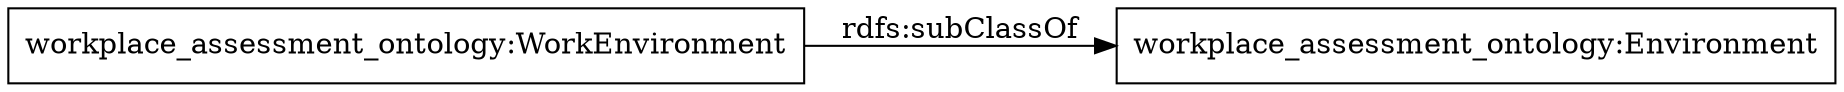 digraph ar2dtool_diagram { 
rankdir=LR;
size="1000"
node [shape = rectangle, color="black"]; "workplace_assessment_ontology:WorkEnvironment" "workplace_assessment_ontology:Environment" ; /*classes style*/
	"workplace_assessment_ontology:WorkEnvironment" -> "workplace_assessment_ontology:Environment" [ label = "rdfs:subClassOf" ];

}
